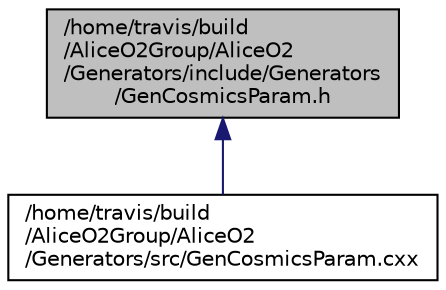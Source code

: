 digraph "/home/travis/build/AliceO2Group/AliceO2/Generators/include/Generators/GenCosmicsParam.h"
{
 // INTERACTIVE_SVG=YES
  bgcolor="transparent";
  edge [fontname="Helvetica",fontsize="10",labelfontname="Helvetica",labelfontsize="10"];
  node [fontname="Helvetica",fontsize="10",shape=record];
  Node12 [label="/home/travis/build\l/AliceO2Group/AliceO2\l/Generators/include/Generators\l/GenCosmicsParam.h",height=0.2,width=0.4,color="black", fillcolor="grey75", style="filled", fontcolor="black"];
  Node12 -> Node13 [dir="back",color="midnightblue",fontsize="10",style="solid",fontname="Helvetica"];
  Node13 [label="/home/travis/build\l/AliceO2Group/AliceO2\l/Generators/src/GenCosmicsParam.cxx",height=0.2,width=0.4,color="black",URL="$d8/d02/GenCosmicsParam_8cxx.html"];
}
